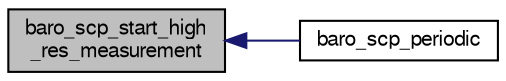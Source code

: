digraph "baro_scp_start_high_res_measurement"
{
  edge [fontname="FreeSans",fontsize="10",labelfontname="FreeSans",labelfontsize="10"];
  node [fontname="FreeSans",fontsize="10",shape=record];
  rankdir="LR";
  Node1 [label="baro_scp_start_high\l_res_measurement",height=0.2,width=0.4,color="black", fillcolor="grey75", style="filled", fontcolor="black"];
  Node1 -> Node2 [dir="back",color="midnightblue",fontsize="10",style="solid",fontname="FreeSans"];
  Node2 [label="baro_scp_periodic",height=0.2,width=0.4,color="black", fillcolor="white", style="filled",URL="$baro__scp__i2c_8h.html#a7995b8df4beede8b8da2998349693108"];
}
